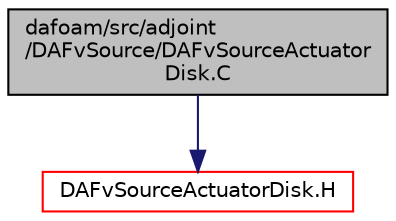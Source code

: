 digraph "dafoam/src/adjoint/DAFvSource/DAFvSourceActuatorDisk.C"
{
  bgcolor="transparent";
  edge [fontname="Helvetica",fontsize="10",labelfontname="Helvetica",labelfontsize="10"];
  node [fontname="Helvetica",fontsize="10",shape=record];
  Node0 [label="dafoam/src/adjoint\l/DAFvSource/DAFvSourceActuator\lDisk.C",height=0.2,width=0.4,color="black", fillcolor="grey75", style="filled", fontcolor="black"];
  Node0 -> Node1 [color="midnightblue",fontsize="10",style="solid",fontname="Helvetica"];
  Node1 [label="DAFvSourceActuatorDisk.H",height=0.2,width=0.4,color="red",URL="$DAFvSourceActuatorDisk_8H.html"];
}
